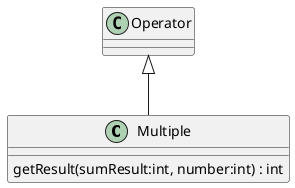 @startuml
class Multiple {
    getResult(sumResult:int, number:int) : int
}
Operator <|-- Multiple
@enduml
